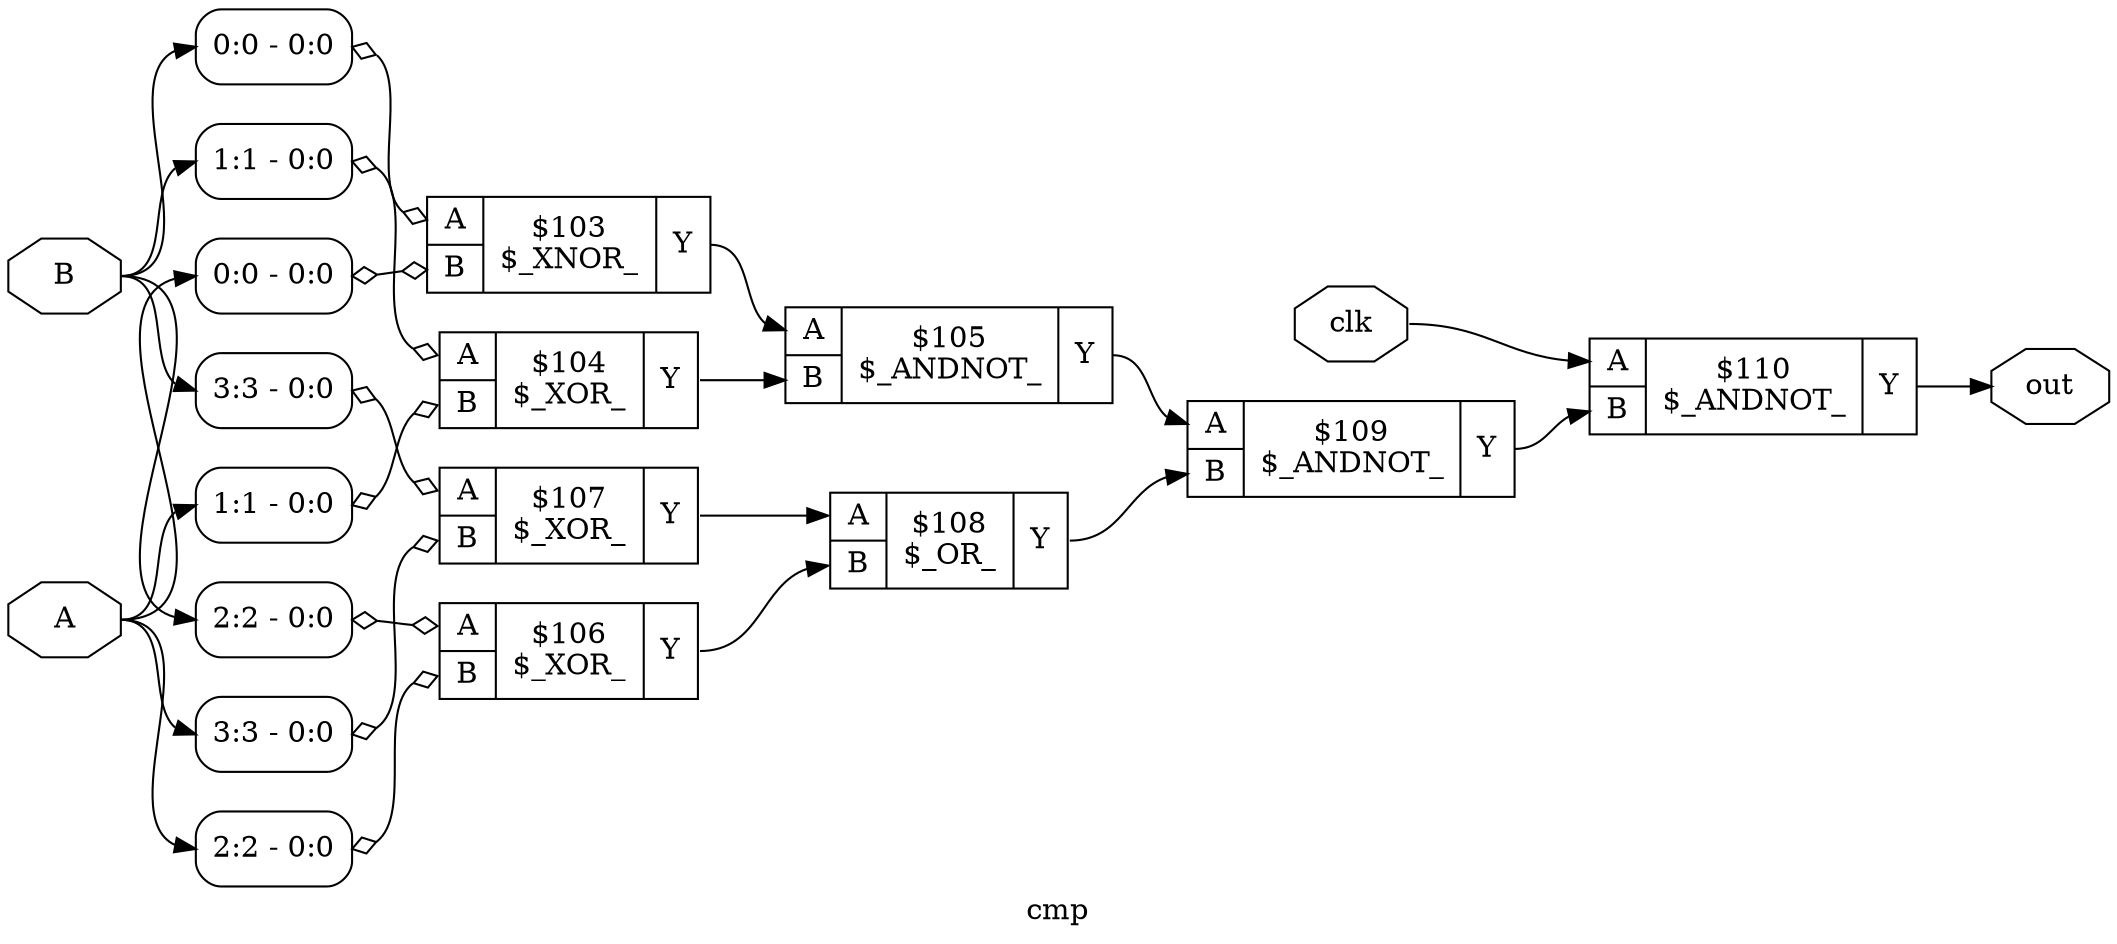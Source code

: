 digraph "cmp" {
label="cmp";
rankdir="LR";
remincross=true;
n8 [ shape=octagon, label="A", color="black", fontcolor="black" ];
n9 [ shape=octagon, label="B", color="black", fontcolor="black" ];
n10 [ shape=octagon, label="clk", color="black", fontcolor="black" ];
n11 [ shape=octagon, label="out", color="black", fontcolor="black" ];
c13 [ shape=record, label="{{<p8> A|<p9> B}|$103\n$_XNOR_|{<p12> Y}}" ];
x0 [ shape=record, style=rounded, label="<s0> 0:0 - 0:0 " ];
x0:e -> c13:p8:w [arrowhead=odiamond, arrowtail=odiamond, dir=both, color="black", label=""];
x1 [ shape=record, style=rounded, label="<s0> 0:0 - 0:0 " ];
x1:e -> c13:p9:w [arrowhead=odiamond, arrowtail=odiamond, dir=both, color="black", label=""];
c14 [ shape=record, label="{{<p8> A|<p9> B}|$104\n$_XOR_|{<p12> Y}}" ];
x2 [ shape=record, style=rounded, label="<s0> 1:1 - 0:0 " ];
x2:e -> c14:p8:w [arrowhead=odiamond, arrowtail=odiamond, dir=both, color="black", label=""];
x3 [ shape=record, style=rounded, label="<s0> 1:1 - 0:0 " ];
x3:e -> c14:p9:w [arrowhead=odiamond, arrowtail=odiamond, dir=both, color="black", label=""];
c15 [ shape=record, label="{{<p8> A|<p9> B}|$105\n$_ANDNOT_|{<p12> Y}}" ];
c16 [ shape=record, label="{{<p8> A|<p9> B}|$106\n$_XOR_|{<p12> Y}}" ];
x4 [ shape=record, style=rounded, label="<s0> 2:2 - 0:0 " ];
x4:e -> c16:p8:w [arrowhead=odiamond, arrowtail=odiamond, dir=both, color="black", label=""];
x5 [ shape=record, style=rounded, label="<s0> 2:2 - 0:0 " ];
x5:e -> c16:p9:w [arrowhead=odiamond, arrowtail=odiamond, dir=both, color="black", label=""];
c17 [ shape=record, label="{{<p8> A|<p9> B}|$107\n$_XOR_|{<p12> Y}}" ];
x6 [ shape=record, style=rounded, label="<s0> 3:3 - 0:0 " ];
x6:e -> c17:p8:w [arrowhead=odiamond, arrowtail=odiamond, dir=both, color="black", label=""];
x7 [ shape=record, style=rounded, label="<s0> 3:3 - 0:0 " ];
x7:e -> c17:p9:w [arrowhead=odiamond, arrowtail=odiamond, dir=both, color="black", label=""];
c18 [ shape=record, label="{{<p8> A|<p9> B}|$108\n$_OR_|{<p12> Y}}" ];
c19 [ shape=record, label="{{<p8> A|<p9> B}|$109\n$_ANDNOT_|{<p12> Y}}" ];
c20 [ shape=record, label="{{<p8> A|<p9> B}|$110\n$_ANDNOT_|{<p12> Y}}" ];
c13:p12:e -> c15:p8:w [color="black", label=""];
n10:e -> c20:p8:w [color="black", label=""];
c20:p12:e -> n11:w [color="black", label=""];
c14:p12:e -> c15:p9:w [color="black", label=""];
c15:p12:e -> c19:p8:w [color="black", label=""];
c16:p12:e -> c18:p9:w [color="black", label=""];
c17:p12:e -> c18:p8:w [color="black", label=""];
c18:p12:e -> c19:p9:w [color="black", label=""];
c19:p12:e -> c20:p9:w [color="black", label=""];
n8:e -> x1:s0:w [color="black", label=""];
n8:e -> x3:s0:w [color="black", label=""];
n8:e -> x5:s0:w [color="black", label=""];
n8:e -> x7:s0:w [color="black", label=""];
n9:e -> x0:s0:w [color="black", label=""];
n9:e -> x2:s0:w [color="black", label=""];
n9:e -> x4:s0:w [color="black", label=""];
n9:e -> x6:s0:w [color="black", label=""];
}
